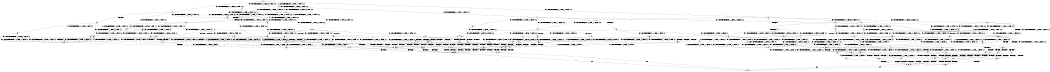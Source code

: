 digraph BCG {
size = "7, 10.5";
center = TRUE;
node [shape = circle];
0 [peripheries = 2];
0 -> 1 [label = "EX !0 !ATOMIC_EXCH_BRANCH (1, +0, FALSE, +0, 3, TRUE) !:0:1:2:"];
0 -> 2 [label = "EX !1 !ATOMIC_EXCH_BRANCH (1, +0, TRUE, +0, 1, TRUE) !:0:1:2:"];
0 -> 3 [label = "EX !2 !ATOMIC_EXCH_BRANCH (1, +1, TRUE, +0, 2, TRUE) !:0:1:2:"];
0 -> 4 [label = "EX !0 !ATOMIC_EXCH_BRANCH (1, +0, FALSE, +0, 3, TRUE) !:0:1:2:"];
1 -> 5 [label = "EX !2 !ATOMIC_EXCH_BRANCH (1, +1, TRUE, +0, 2, TRUE) !:0:1:2:"];
2 -> 6 [label = "EX !0 !ATOMIC_EXCH_BRANCH (1, +0, FALSE, +0, 3, TRUE) !:0:1:2:"];
2 -> 7 [label = "EX !2 !ATOMIC_EXCH_BRANCH (1, +1, TRUE, +0, 2, TRUE) !:0:1:2:"];
2 -> 8 [label = "EX !0 !ATOMIC_EXCH_BRANCH (1, +0, FALSE, +0, 3, TRUE) !:0:1:2:"];
2 -> 2 [label = "EX !1 !ATOMIC_EXCH_BRANCH (1, +0, TRUE, +0, 1, TRUE) !:0:1:2:"];
3 -> 9 [label = "EX !0 !ATOMIC_EXCH_BRANCH (1, +0, FALSE, +0, 3, FALSE) !:0:1:2:"];
3 -> 10 [label = "TERMINATE !2"];
3 -> 11 [label = "EX !1 !ATOMIC_EXCH_BRANCH (1, +0, TRUE, +0, 1, FALSE) !:0:1:2:"];
3 -> 12 [label = "EX !0 !ATOMIC_EXCH_BRANCH (1, +0, FALSE, +0, 3, FALSE) !:0:1:2:"];
4 -> 5 [label = "EX !2 !ATOMIC_EXCH_BRANCH (1, +1, TRUE, +0, 2, TRUE) !:0:1:2:"];
4 -> 13 [label = "TERMINATE !0"];
4 -> 14 [label = "EX !1 !ATOMIC_EXCH_BRANCH (1, +0, TRUE, +0, 1, TRUE) !:0:1:2:"];
4 -> 15 [label = "EX !2 !ATOMIC_EXCH_BRANCH (1, +1, TRUE, +0, 2, TRUE) !:0:1:2:"];
5 -> 16 [label = "EX !1 !ATOMIC_EXCH_BRANCH (1, +0, TRUE, +0, 1, FALSE) !:0:1:2:"];
6 -> 17 [label = "EX !1 !ATOMIC_EXCH_BRANCH (1, +0, TRUE, +0, 1, TRUE) !:0:1:2:"];
7 -> 18 [label = "EX !1 !ATOMIC_EXCH_BRANCH (1, +0, TRUE, +0, 1, FALSE) !:0:1:2:"];
7 -> 19 [label = "TERMINATE !2"];
7 -> 20 [label = "EX !0 !ATOMIC_EXCH_BRANCH (1, +0, FALSE, +0, 3, FALSE) !:0:1:2:"];
7 -> 11 [label = "EX !1 !ATOMIC_EXCH_BRANCH (1, +0, TRUE, +0, 1, FALSE) !:0:1:2:"];
8 -> 17 [label = "EX !1 !ATOMIC_EXCH_BRANCH (1, +0, TRUE, +0, 1, TRUE) !:0:1:2:"];
8 -> 21 [label = "TERMINATE !0"];
8 -> 22 [label = "EX !2 !ATOMIC_EXCH_BRANCH (1, +1, TRUE, +0, 2, TRUE) !:0:1:2:"];
8 -> 14 [label = "EX !1 !ATOMIC_EXCH_BRANCH (1, +0, TRUE, +0, 1, TRUE) !:0:1:2:"];
9 -> 23 [label = "EX !0 !ATOMIC_EXCH_BRANCH (1, +1, TRUE, +1, 2, TRUE) !:0:1:2:"];
10 -> 24 [label = "EX !0 !ATOMIC_EXCH_BRANCH (1, +0, FALSE, +0, 3, FALSE) !:0:1:"];
10 -> 25 [label = "EX !1 !ATOMIC_EXCH_BRANCH (1, +0, TRUE, +0, 1, FALSE) !:0:1:"];
10 -> 26 [label = "EX !0 !ATOMIC_EXCH_BRANCH (1, +0, FALSE, +0, 3, FALSE) !:0:1:"];
11 -> 27 [label = "EX !0 !ATOMIC_EXCH_BRANCH (1, +0, FALSE, +0, 3, TRUE) !:0:1:2:"];
11 -> 28 [label = "TERMINATE !1"];
11 -> 29 [label = "TERMINATE !2"];
11 -> 30 [label = "EX !0 !ATOMIC_EXCH_BRANCH (1, +0, FALSE, +0, 3, TRUE) !:0:1:2:"];
12 -> 23 [label = "EX !0 !ATOMIC_EXCH_BRANCH (1, +1, TRUE, +1, 2, TRUE) !:0:1:2:"];
12 -> 31 [label = "TERMINATE !2"];
12 -> 32 [label = "EX !1 !ATOMIC_EXCH_BRANCH (1, +0, TRUE, +0, 1, FALSE) !:0:1:2:"];
12 -> 33 [label = "EX !0 !ATOMIC_EXCH_BRANCH (1, +1, TRUE, +1, 2, TRUE) !:0:1:2:"];
13 -> 34 [label = "EX !2 !ATOMIC_EXCH_BRANCH (1, +1, TRUE, +0, 2, TRUE) !:1:2:"];
13 -> 35 [label = "EX !1 !ATOMIC_EXCH_BRANCH (1, +0, TRUE, +0, 1, TRUE) !:1:2:"];
13 -> 36 [label = "EX !2 !ATOMIC_EXCH_BRANCH (1, +1, TRUE, +0, 2, TRUE) !:1:2:"];
14 -> 37 [label = "EX !2 !ATOMIC_EXCH_BRANCH (1, +1, TRUE, +0, 2, TRUE) !:0:1:2:"];
14 -> 21 [label = "TERMINATE !0"];
14 -> 22 [label = "EX !2 !ATOMIC_EXCH_BRANCH (1, +1, TRUE, +0, 2, TRUE) !:0:1:2:"];
14 -> 14 [label = "EX !1 !ATOMIC_EXCH_BRANCH (1, +0, TRUE, +0, 1, TRUE) !:0:1:2:"];
15 -> 16 [label = "EX !1 !ATOMIC_EXCH_BRANCH (1, +0, TRUE, +0, 1, FALSE) !:0:1:2:"];
15 -> 38 [label = "TERMINATE !2"];
15 -> 39 [label = "TERMINATE !0"];
15 -> 40 [label = "EX !1 !ATOMIC_EXCH_BRANCH (1, +0, TRUE, +0, 1, FALSE) !:0:1:2:"];
16 -> 41 [label = "TERMINATE !0"];
17 -> 37 [label = "EX !2 !ATOMIC_EXCH_BRANCH (1, +1, TRUE, +0, 2, TRUE) !:0:1:2:"];
18 -> 27 [label = "EX !0 !ATOMIC_EXCH_BRANCH (1, +0, FALSE, +0, 3, TRUE) !:0:1:2:"];
19 -> 42 [label = "EX !1 !ATOMIC_EXCH_BRANCH (1, +0, TRUE, +0, 1, FALSE) !:0:1:"];
19 -> 43 [label = "EX !0 !ATOMIC_EXCH_BRANCH (1, +0, FALSE, +0, 3, FALSE) !:0:1:"];
19 -> 25 [label = "EX !1 !ATOMIC_EXCH_BRANCH (1, +0, TRUE, +0, 1, FALSE) !:0:1:"];
20 -> 44 [label = "EX !0 !ATOMIC_EXCH_BRANCH (1, +1, TRUE, +1, 2, TRUE) !:0:1:2:"];
20 -> 45 [label = "TERMINATE !2"];
20 -> 32 [label = "EX !1 !ATOMIC_EXCH_BRANCH (1, +0, TRUE, +0, 1, FALSE) !:0:1:2:"];
20 -> 46 [label = "EX !0 !ATOMIC_EXCH_BRANCH (1, +1, TRUE, +1, 2, TRUE) !:0:1:2:"];
21 -> 47 [label = "EX !1 !ATOMIC_EXCH_BRANCH (1, +0, TRUE, +0, 1, TRUE) !:1:2:"];
21 -> 48 [label = "EX !2 !ATOMIC_EXCH_BRANCH (1, +1, TRUE, +0, 2, TRUE) !:1:2:"];
21 -> 35 [label = "EX !1 !ATOMIC_EXCH_BRANCH (1, +0, TRUE, +0, 1, TRUE) !:1:2:"];
22 -> 16 [label = "EX !1 !ATOMIC_EXCH_BRANCH (1, +0, TRUE, +0, 1, FALSE) !:0:1:2:"];
22 -> 49 [label = "TERMINATE !2"];
22 -> 50 [label = "TERMINATE !0"];
22 -> 40 [label = "EX !1 !ATOMIC_EXCH_BRANCH (1, +0, TRUE, +0, 1, FALSE) !:0:1:2:"];
23 -> 51 [label = "EX !1 !ATOMIC_EXCH_BRANCH (1, +0, TRUE, +0, 1, FALSE) !:0:1:2:"];
24 -> 52 [label = "EX !0 !ATOMIC_EXCH_BRANCH (1, +1, TRUE, +1, 2, TRUE) !:0:1:"];
25 -> 53 [label = "EX !0 !ATOMIC_EXCH_BRANCH (1, +0, FALSE, +0, 3, TRUE) !:0:1:"];
25 -> 54 [label = "TERMINATE !1"];
25 -> 55 [label = "EX !0 !ATOMIC_EXCH_BRANCH (1, +0, FALSE, +0, 3, TRUE) !:0:1:"];
26 -> 52 [label = "EX !0 !ATOMIC_EXCH_BRANCH (1, +1, TRUE, +1, 2, TRUE) !:0:1:"];
26 -> 56 [label = "EX !1 !ATOMIC_EXCH_BRANCH (1, +0, TRUE, +0, 1, FALSE) !:0:1:"];
26 -> 57 [label = "EX !0 !ATOMIC_EXCH_BRANCH (1, +1, TRUE, +1, 2, TRUE) !:0:1:"];
27 -> 41 [label = "TERMINATE !0"];
28 -> 58 [label = "EX !0 !ATOMIC_EXCH_BRANCH (1, +0, FALSE, +0, 3, TRUE) !:0:2:"];
28 -> 54 [label = "TERMINATE !2"];
28 -> 59 [label = "EX !0 !ATOMIC_EXCH_BRANCH (1, +0, FALSE, +0, 3, TRUE) !:0:2:"];
29 -> 53 [label = "EX !0 !ATOMIC_EXCH_BRANCH (1, +0, FALSE, +0, 3, TRUE) !:0:1:"];
29 -> 54 [label = "TERMINATE !1"];
29 -> 55 [label = "EX !0 !ATOMIC_EXCH_BRANCH (1, +0, FALSE, +0, 3, TRUE) !:0:1:"];
30 -> 41 [label = "TERMINATE !0"];
30 -> 60 [label = "TERMINATE !1"];
30 -> 61 [label = "TERMINATE !2"];
30 -> 62 [label = "TERMINATE !0"];
31 -> 52 [label = "EX !0 !ATOMIC_EXCH_BRANCH (1, +1, TRUE, +1, 2, TRUE) !:0:1:"];
31 -> 56 [label = "EX !1 !ATOMIC_EXCH_BRANCH (1, +0, TRUE, +0, 1, FALSE) !:0:1:"];
31 -> 57 [label = "EX !0 !ATOMIC_EXCH_BRANCH (1, +1, TRUE, +1, 2, TRUE) !:0:1:"];
32 -> 63 [label = "EX !0 !ATOMIC_EXCH_BRANCH (1, +1, TRUE, +1, 2, FALSE) !:0:1:2:"];
32 -> 64 [label = "TERMINATE !1"];
32 -> 65 [label = "TERMINATE !2"];
32 -> 66 [label = "EX !0 !ATOMIC_EXCH_BRANCH (1, +1, TRUE, +1, 2, FALSE) !:0:1:2:"];
33 -> 51 [label = "EX !1 !ATOMIC_EXCH_BRANCH (1, +0, TRUE, +0, 1, FALSE) !:0:1:2:"];
33 -> 31 [label = "TERMINATE !2"];
33 -> 32 [label = "EX !1 !ATOMIC_EXCH_BRANCH (1, +0, TRUE, +0, 1, FALSE) !:0:1:2:"];
33 -> 33 [label = "EX !0 !ATOMIC_EXCH_BRANCH (1, +1, TRUE, +1, 2, TRUE) !:0:1:2:"];
34 -> 67 [label = "EX !1 !ATOMIC_EXCH_BRANCH (1, +0, TRUE, +0, 1, FALSE) !:1:2:"];
35 -> 68 [label = "EX !2 !ATOMIC_EXCH_BRANCH (1, +1, TRUE, +0, 2, TRUE) !:1:2:"];
35 -> 48 [label = "EX !2 !ATOMIC_EXCH_BRANCH (1, +1, TRUE, +0, 2, TRUE) !:1:2:"];
35 -> 35 [label = "EX !1 !ATOMIC_EXCH_BRANCH (1, +0, TRUE, +0, 1, TRUE) !:1:2:"];
36 -> 67 [label = "EX !1 !ATOMIC_EXCH_BRANCH (1, +0, TRUE, +0, 1, FALSE) !:1:2:"];
36 -> 69 [label = "TERMINATE !2"];
36 -> 70 [label = "EX !1 !ATOMIC_EXCH_BRANCH (1, +0, TRUE, +0, 1, FALSE) !:1:2:"];
37 -> 16 [label = "EX !1 !ATOMIC_EXCH_BRANCH (1, +0, TRUE, +0, 1, FALSE) !:0:1:2:"];
38 -> 71 [label = "EX !1 !ATOMIC_EXCH_BRANCH (1, +0, TRUE, +0, 1, FALSE) !:0:1:"];
38 -> 69 [label = "TERMINATE !0"];
38 -> 72 [label = "EX !1 !ATOMIC_EXCH_BRANCH (1, +0, TRUE, +0, 1, FALSE) !:0:1:"];
39 -> 67 [label = "EX !1 !ATOMIC_EXCH_BRANCH (1, +0, TRUE, +0, 1, FALSE) !:1:2:"];
39 -> 69 [label = "TERMINATE !2"];
39 -> 70 [label = "EX !1 !ATOMIC_EXCH_BRANCH (1, +0, TRUE, +0, 1, FALSE) !:1:2:"];
40 -> 41 [label = "TERMINATE !0"];
40 -> 60 [label = "TERMINATE !1"];
40 -> 61 [label = "TERMINATE !2"];
40 -> 62 [label = "TERMINATE !0"];
41 -> 73 [label = "TERMINATE !2"];
42 -> 53 [label = "EX !0 !ATOMIC_EXCH_BRANCH (1, +0, FALSE, +0, 3, TRUE) !:0:1:"];
43 -> 74 [label = "EX !0 !ATOMIC_EXCH_BRANCH (1, +1, TRUE, +1, 2, TRUE) !:0:1:"];
43 -> 56 [label = "EX !1 !ATOMIC_EXCH_BRANCH (1, +0, TRUE, +0, 1, FALSE) !:0:1:"];
43 -> 75 [label = "EX !0 !ATOMIC_EXCH_BRANCH (1, +1, TRUE, +1, 2, TRUE) !:0:1:"];
44 -> 51 [label = "EX !1 !ATOMIC_EXCH_BRANCH (1, +0, TRUE, +0, 1, FALSE) !:0:1:2:"];
45 -> 74 [label = "EX !0 !ATOMIC_EXCH_BRANCH (1, +1, TRUE, +1, 2, TRUE) !:0:1:"];
45 -> 56 [label = "EX !1 !ATOMIC_EXCH_BRANCH (1, +0, TRUE, +0, 1, FALSE) !:0:1:"];
45 -> 75 [label = "EX !0 !ATOMIC_EXCH_BRANCH (1, +1, TRUE, +1, 2, TRUE) !:0:1:"];
46 -> 51 [label = "EX !1 !ATOMIC_EXCH_BRANCH (1, +0, TRUE, +0, 1, FALSE) !:0:1:2:"];
46 -> 45 [label = "TERMINATE !2"];
46 -> 32 [label = "EX !1 !ATOMIC_EXCH_BRANCH (1, +0, TRUE, +0, 1, FALSE) !:0:1:2:"];
46 -> 46 [label = "EX !0 !ATOMIC_EXCH_BRANCH (1, +1, TRUE, +1, 2, TRUE) !:0:1:2:"];
47 -> 68 [label = "EX !2 !ATOMIC_EXCH_BRANCH (1, +1, TRUE, +0, 2, TRUE) !:1:2:"];
48 -> 67 [label = "EX !1 !ATOMIC_EXCH_BRANCH (1, +0, TRUE, +0, 1, FALSE) !:1:2:"];
48 -> 76 [label = "TERMINATE !2"];
48 -> 70 [label = "EX !1 !ATOMIC_EXCH_BRANCH (1, +0, TRUE, +0, 1, FALSE) !:1:2:"];
49 -> 71 [label = "EX !1 !ATOMIC_EXCH_BRANCH (1, +0, TRUE, +0, 1, FALSE) !:0:1:"];
49 -> 76 [label = "TERMINATE !0"];
49 -> 72 [label = "EX !1 !ATOMIC_EXCH_BRANCH (1, +0, TRUE, +0, 1, FALSE) !:0:1:"];
50 -> 67 [label = "EX !1 !ATOMIC_EXCH_BRANCH (1, +0, TRUE, +0, 1, FALSE) !:1:2:"];
50 -> 76 [label = "TERMINATE !2"];
50 -> 70 [label = "EX !1 !ATOMIC_EXCH_BRANCH (1, +0, TRUE, +0, 1, FALSE) !:1:2:"];
51 -> 63 [label = "EX !0 !ATOMIC_EXCH_BRANCH (1, +1, TRUE, +1, 2, FALSE) !:0:1:2:"];
52 -> 77 [label = "EX !1 !ATOMIC_EXCH_BRANCH (1, +0, TRUE, +0, 1, FALSE) !:0:1:"];
53 -> 73 [label = "TERMINATE !0"];
54 -> 78 [label = "EX !0 !ATOMIC_EXCH_BRANCH (1, +0, FALSE, +0, 3, TRUE) !:0:"];
54 -> 79 [label = "EX !0 !ATOMIC_EXCH_BRANCH (1, +0, FALSE, +0, 3, TRUE) !:0:"];
55 -> 73 [label = "TERMINATE !0"];
55 -> 80 [label = "TERMINATE !1"];
55 -> 81 [label = "TERMINATE !0"];
56 -> 82 [label = "EX !0 !ATOMIC_EXCH_BRANCH (1, +1, TRUE, +1, 2, FALSE) !:0:1:"];
56 -> 83 [label = "TERMINATE !1"];
56 -> 84 [label = "EX !0 !ATOMIC_EXCH_BRANCH (1, +1, TRUE, +1, 2, FALSE) !:0:1:"];
57 -> 77 [label = "EX !1 !ATOMIC_EXCH_BRANCH (1, +0, TRUE, +0, 1, FALSE) !:0:1:"];
57 -> 56 [label = "EX !1 !ATOMIC_EXCH_BRANCH (1, +0, TRUE, +0, 1, FALSE) !:0:1:"];
57 -> 57 [label = "EX !0 !ATOMIC_EXCH_BRANCH (1, +1, TRUE, +1, 2, TRUE) !:0:1:"];
58 -> 85 [label = "TERMINATE !0"];
59 -> 85 [label = "TERMINATE !0"];
59 -> 80 [label = "TERMINATE !2"];
59 -> 86 [label = "TERMINATE !0"];
60 -> 85 [label = "TERMINATE !0"];
60 -> 80 [label = "TERMINATE !2"];
60 -> 86 [label = "TERMINATE !0"];
61 -> 73 [label = "TERMINATE !0"];
61 -> 80 [label = "TERMINATE !1"];
61 -> 81 [label = "TERMINATE !0"];
62 -> 73 [label = "TERMINATE !2"];
62 -> 86 [label = "TERMINATE !1"];
62 -> 81 [label = "TERMINATE !2"];
63 -> 87 [label = "TERMINATE !0"];
64 -> 88 [label = "EX !0 !ATOMIC_EXCH_BRANCH (1, +1, TRUE, +1, 2, FALSE) !:0:2:"];
64 -> 83 [label = "TERMINATE !2"];
64 -> 89 [label = "EX !0 !ATOMIC_EXCH_BRANCH (1, +1, TRUE, +1, 2, FALSE) !:0:2:"];
65 -> 82 [label = "EX !0 !ATOMIC_EXCH_BRANCH (1, +1, TRUE, +1, 2, FALSE) !:0:1:"];
65 -> 83 [label = "TERMINATE !1"];
65 -> 84 [label = "EX !0 !ATOMIC_EXCH_BRANCH (1, +1, TRUE, +1, 2, FALSE) !:0:1:"];
66 -> 87 [label = "TERMINATE !0"];
66 -> 90 [label = "TERMINATE !1"];
66 -> 91 [label = "TERMINATE !2"];
66 -> 92 [label = "TERMINATE !0"];
67 -> 73 [label = "TERMINATE !2"];
68 -> 67 [label = "EX !1 !ATOMIC_EXCH_BRANCH (1, +0, TRUE, +0, 1, FALSE) !:1:2:"];
69 -> 93 [label = "EX !1 !ATOMIC_EXCH_BRANCH (1, +0, TRUE, +0, 1, FALSE) !:1:"];
69 -> 94 [label = "EX !1 !ATOMIC_EXCH_BRANCH (1, +0, TRUE, +0, 1, FALSE) !:1:"];
70 -> 73 [label = "TERMINATE !2"];
70 -> 86 [label = "TERMINATE !1"];
70 -> 81 [label = "TERMINATE !2"];
71 -> 73 [label = "TERMINATE !0"];
72 -> 73 [label = "TERMINATE !0"];
72 -> 80 [label = "TERMINATE !1"];
72 -> 81 [label = "TERMINATE !0"];
73 -> 95 [label = "TERMINATE !1"];
74 -> 77 [label = "EX !1 !ATOMIC_EXCH_BRANCH (1, +0, TRUE, +0, 1, FALSE) !:0:1:"];
75 -> 77 [label = "EX !1 !ATOMIC_EXCH_BRANCH (1, +0, TRUE, +0, 1, FALSE) !:0:1:"];
75 -> 56 [label = "EX !1 !ATOMIC_EXCH_BRANCH (1, +0, TRUE, +0, 1, FALSE) !:0:1:"];
75 -> 75 [label = "EX !0 !ATOMIC_EXCH_BRANCH (1, +1, TRUE, +1, 2, TRUE) !:0:1:"];
76 -> 93 [label = "EX !1 !ATOMIC_EXCH_BRANCH (1, +0, TRUE, +0, 1, FALSE) !:1:"];
76 -> 94 [label = "EX !1 !ATOMIC_EXCH_BRANCH (1, +0, TRUE, +0, 1, FALSE) !:1:"];
77 -> 82 [label = "EX !0 !ATOMIC_EXCH_BRANCH (1, +1, TRUE, +1, 2, FALSE) !:0:1:"];
78 -> 95 [label = "TERMINATE !0"];
79 -> 95 [label = "TERMINATE !0"];
79 -> 96 [label = "TERMINATE !0"];
80 -> 95 [label = "TERMINATE !0"];
80 -> 96 [label = "TERMINATE !0"];
81 -> 95 [label = "TERMINATE !1"];
81 -> 96 [label = "TERMINATE !1"];
82 -> 97 [label = "TERMINATE !0"];
83 -> 98 [label = "EX !0 !ATOMIC_EXCH_BRANCH (1, +1, TRUE, +1, 2, FALSE) !:0:"];
83 -> 99 [label = "EX !0 !ATOMIC_EXCH_BRANCH (1, +1, TRUE, +1, 2, FALSE) !:0:"];
84 -> 97 [label = "TERMINATE !0"];
84 -> 100 [label = "TERMINATE !1"];
84 -> 101 [label = "TERMINATE !0"];
85 -> 95 [label = "TERMINATE !2"];
86 -> 95 [label = "TERMINATE !2"];
86 -> 96 [label = "TERMINATE !2"];
87 -> 97 [label = "TERMINATE !2"];
88 -> 102 [label = "TERMINATE !0"];
89 -> 102 [label = "TERMINATE !0"];
89 -> 100 [label = "TERMINATE !2"];
89 -> 103 [label = "TERMINATE !0"];
90 -> 102 [label = "TERMINATE !0"];
90 -> 100 [label = "TERMINATE !2"];
90 -> 103 [label = "TERMINATE !0"];
91 -> 97 [label = "TERMINATE !0"];
91 -> 100 [label = "TERMINATE !1"];
91 -> 101 [label = "TERMINATE !0"];
92 -> 97 [label = "TERMINATE !2"];
92 -> 103 [label = "TERMINATE !1"];
92 -> 101 [label = "TERMINATE !2"];
93 -> 95 [label = "TERMINATE !1"];
94 -> 95 [label = "TERMINATE !1"];
94 -> 96 [label = "TERMINATE !1"];
95 -> 104 [label = "exit"];
96 -> 104 [label = "exit"];
97 -> 105 [label = "TERMINATE !1"];
98 -> 105 [label = "TERMINATE !0"];
99 -> 105 [label = "TERMINATE !0"];
99 -> 106 [label = "TERMINATE !0"];
100 -> 105 [label = "TERMINATE !0"];
100 -> 106 [label = "TERMINATE !0"];
101 -> 105 [label = "TERMINATE !1"];
101 -> 106 [label = "TERMINATE !1"];
102 -> 105 [label = "TERMINATE !2"];
103 -> 105 [label = "TERMINATE !2"];
103 -> 106 [label = "TERMINATE !2"];
105 -> 104 [label = "exit"];
106 -> 104 [label = "exit"];
}
